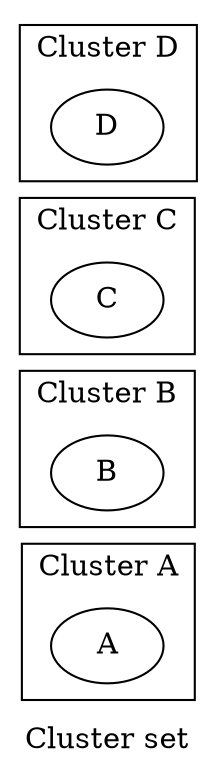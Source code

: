 graph Perl
{
graph [ label="Cluster set" rankdir="LR" ]

subgraph "cluster A"
{
graph [ label="Cluster A" rankdir="LR" ]

"A"
}

subgraph "cluster B"
{
graph [ label="Cluster B" rankdir="LR" ]

"B"
}

subgraph "cluster C"
{
graph [ label="Cluster C" rankdir="LR" ]

"C"
}

subgraph "cluster D"
{
graph [ label="Cluster D" rankdir="LR" ]

"D"
}
}
